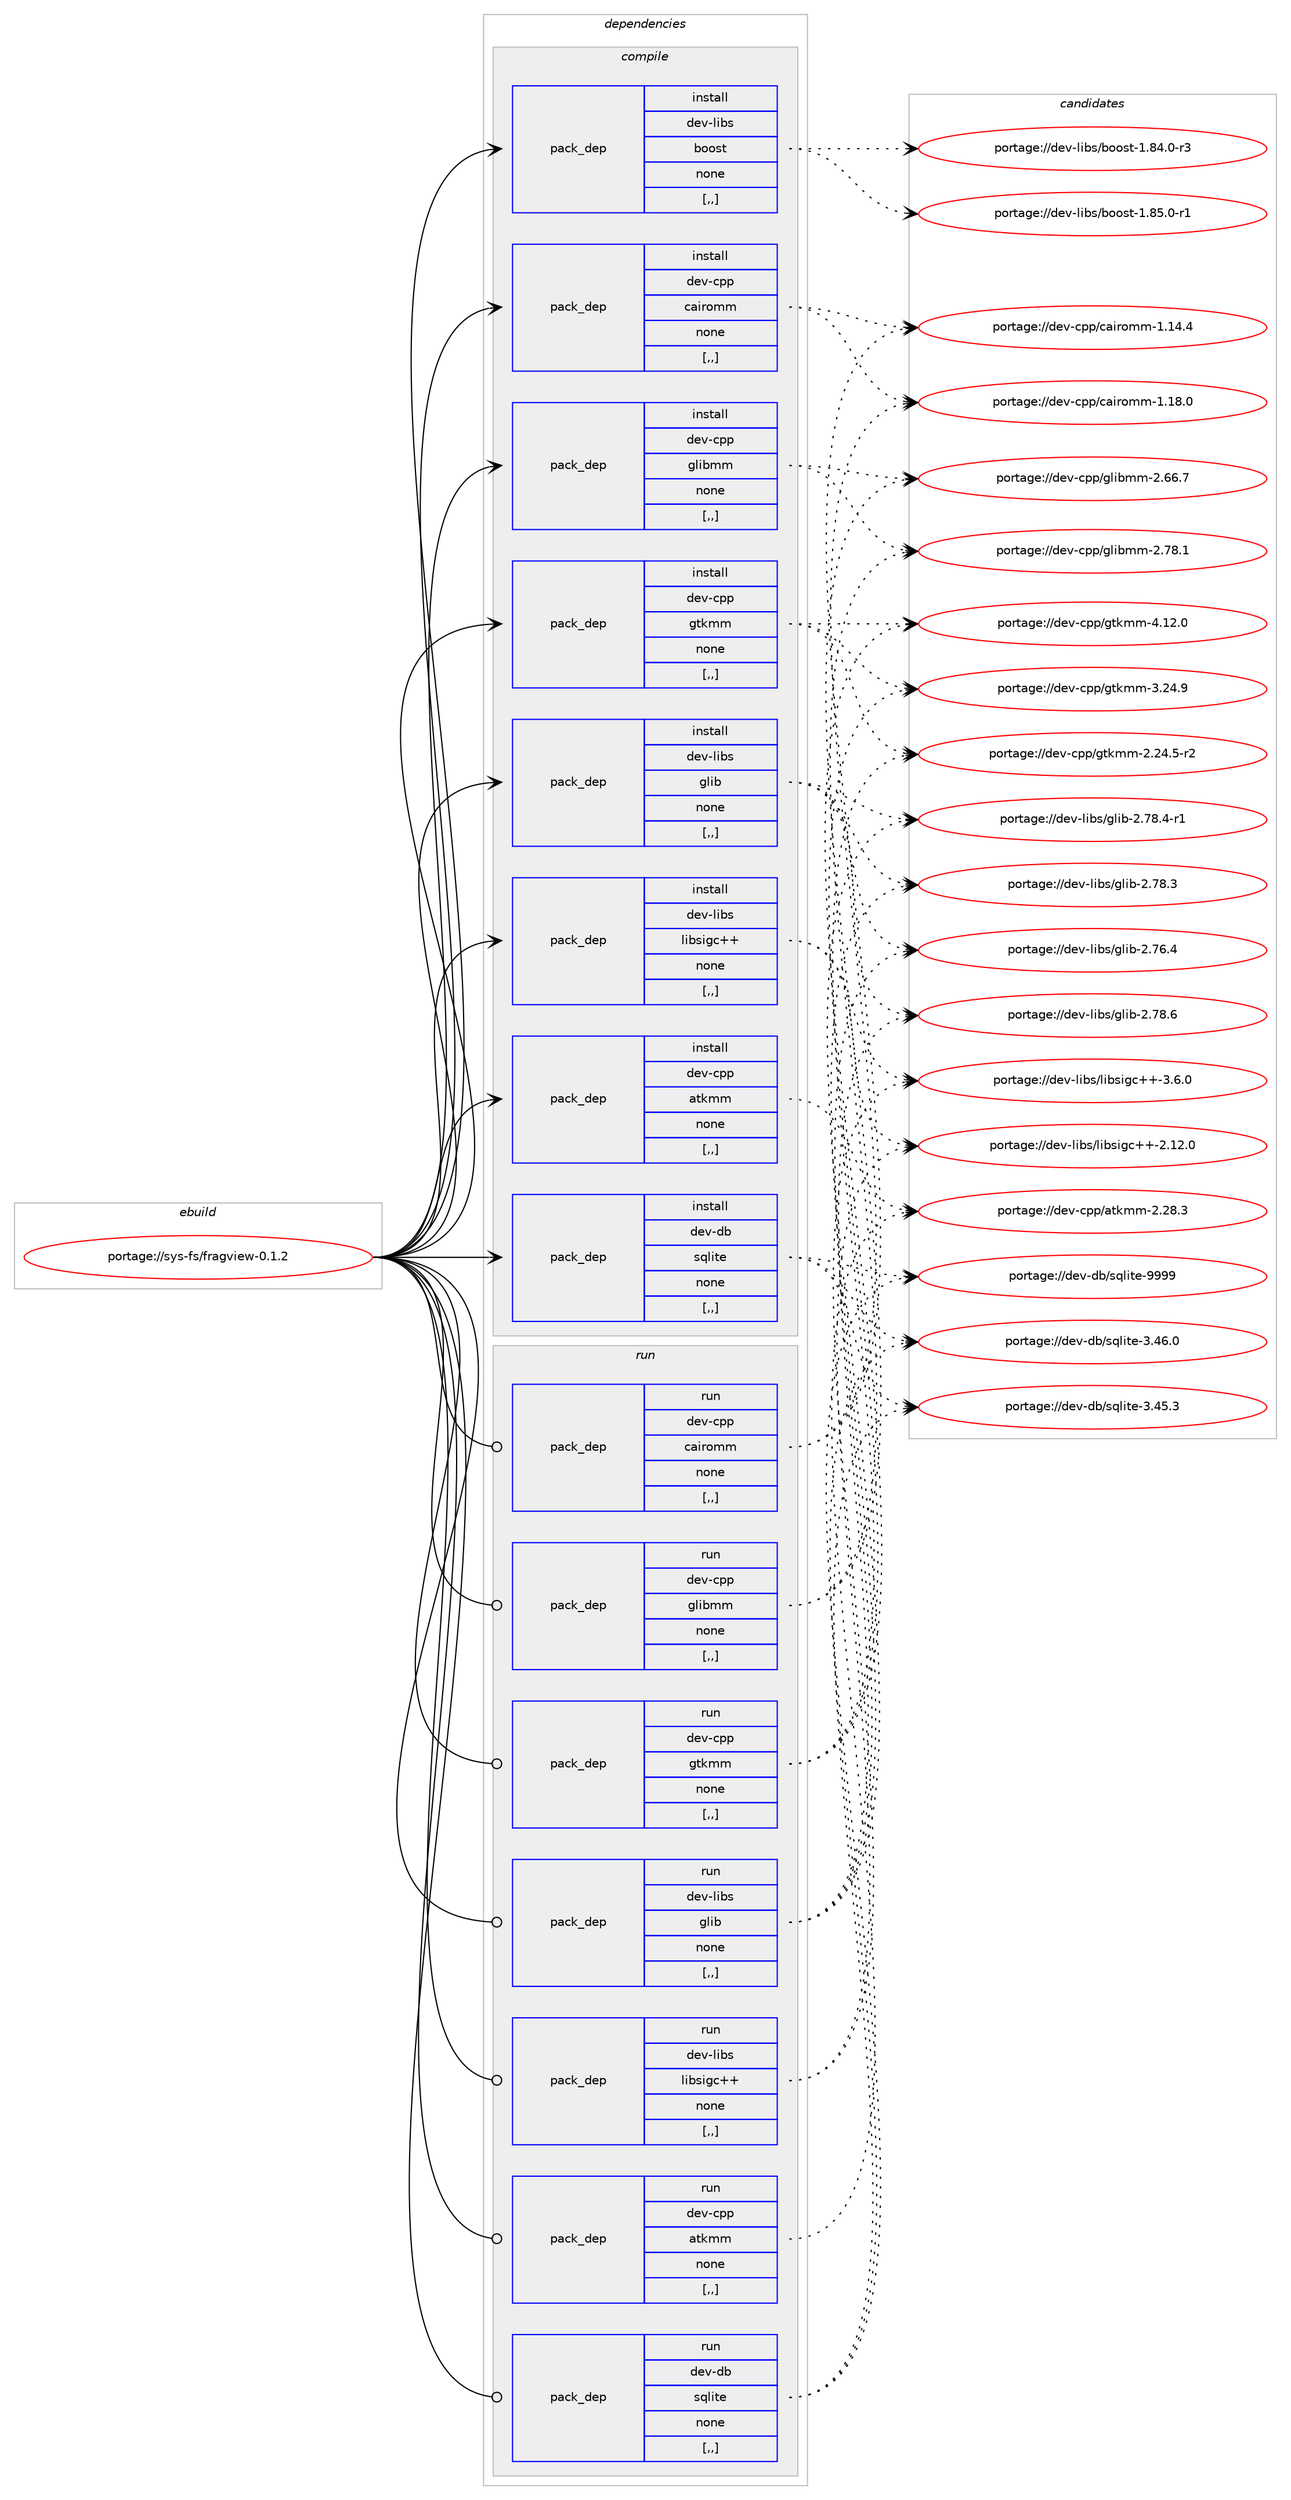 digraph prolog {

# *************
# Graph options
# *************

newrank=true;
concentrate=true;
compound=true;
graph [rankdir=LR,fontname=Helvetica,fontsize=10,ranksep=1.5];#, ranksep=2.5, nodesep=0.2];
edge  [arrowhead=vee];
node  [fontname=Helvetica,fontsize=10];

# **********
# The ebuild
# **********

subgraph cluster_leftcol {
color=gray;
label=<<i>ebuild</i>>;
id [label="portage://sys-fs/fragview-0.1.2", color=red, width=4, href="../sys-fs/fragview-0.1.2.svg"];
}

# ****************
# The dependencies
# ****************

subgraph cluster_midcol {
color=gray;
label=<<i>dependencies</i>>;
subgraph cluster_compile {
fillcolor="#eeeeee";
style=filled;
label=<<i>compile</i>>;
subgraph pack317126 {
dependency436320 [label=<<TABLE BORDER="0" CELLBORDER="1" CELLSPACING="0" CELLPADDING="4" WIDTH="220"><TR><TD ROWSPAN="6" CELLPADDING="30">pack_dep</TD></TR><TR><TD WIDTH="110">install</TD></TR><TR><TD>dev-cpp</TD></TR><TR><TD>atkmm</TD></TR><TR><TD>none</TD></TR><TR><TD>[,,]</TD></TR></TABLE>>, shape=none, color=blue];
}
id:e -> dependency436320:w [weight=20,style="solid",arrowhead="vee"];
subgraph pack317127 {
dependency436321 [label=<<TABLE BORDER="0" CELLBORDER="1" CELLSPACING="0" CELLPADDING="4" WIDTH="220"><TR><TD ROWSPAN="6" CELLPADDING="30">pack_dep</TD></TR><TR><TD WIDTH="110">install</TD></TR><TR><TD>dev-cpp</TD></TR><TR><TD>cairomm</TD></TR><TR><TD>none</TD></TR><TR><TD>[,,]</TD></TR></TABLE>>, shape=none, color=blue];
}
id:e -> dependency436321:w [weight=20,style="solid",arrowhead="vee"];
subgraph pack317128 {
dependency436322 [label=<<TABLE BORDER="0" CELLBORDER="1" CELLSPACING="0" CELLPADDING="4" WIDTH="220"><TR><TD ROWSPAN="6" CELLPADDING="30">pack_dep</TD></TR><TR><TD WIDTH="110">install</TD></TR><TR><TD>dev-cpp</TD></TR><TR><TD>glibmm</TD></TR><TR><TD>none</TD></TR><TR><TD>[,,]</TD></TR></TABLE>>, shape=none, color=blue];
}
id:e -> dependency436322:w [weight=20,style="solid",arrowhead="vee"];
subgraph pack317129 {
dependency436323 [label=<<TABLE BORDER="0" CELLBORDER="1" CELLSPACING="0" CELLPADDING="4" WIDTH="220"><TR><TD ROWSPAN="6" CELLPADDING="30">pack_dep</TD></TR><TR><TD WIDTH="110">install</TD></TR><TR><TD>dev-cpp</TD></TR><TR><TD>gtkmm</TD></TR><TR><TD>none</TD></TR><TR><TD>[,,]</TD></TR></TABLE>>, shape=none, color=blue];
}
id:e -> dependency436323:w [weight=20,style="solid",arrowhead="vee"];
subgraph pack317130 {
dependency436324 [label=<<TABLE BORDER="0" CELLBORDER="1" CELLSPACING="0" CELLPADDING="4" WIDTH="220"><TR><TD ROWSPAN="6" CELLPADDING="30">pack_dep</TD></TR><TR><TD WIDTH="110">install</TD></TR><TR><TD>dev-db</TD></TR><TR><TD>sqlite</TD></TR><TR><TD>none</TD></TR><TR><TD>[,,]</TD></TR></TABLE>>, shape=none, color=blue];
}
id:e -> dependency436324:w [weight=20,style="solid",arrowhead="vee"];
subgraph pack317131 {
dependency436325 [label=<<TABLE BORDER="0" CELLBORDER="1" CELLSPACING="0" CELLPADDING="4" WIDTH="220"><TR><TD ROWSPAN="6" CELLPADDING="30">pack_dep</TD></TR><TR><TD WIDTH="110">install</TD></TR><TR><TD>dev-libs</TD></TR><TR><TD>boost</TD></TR><TR><TD>none</TD></TR><TR><TD>[,,]</TD></TR></TABLE>>, shape=none, color=blue];
}
id:e -> dependency436325:w [weight=20,style="solid",arrowhead="vee"];
subgraph pack317132 {
dependency436326 [label=<<TABLE BORDER="0" CELLBORDER="1" CELLSPACING="0" CELLPADDING="4" WIDTH="220"><TR><TD ROWSPAN="6" CELLPADDING="30">pack_dep</TD></TR><TR><TD WIDTH="110">install</TD></TR><TR><TD>dev-libs</TD></TR><TR><TD>glib</TD></TR><TR><TD>none</TD></TR><TR><TD>[,,]</TD></TR></TABLE>>, shape=none, color=blue];
}
id:e -> dependency436326:w [weight=20,style="solid",arrowhead="vee"];
subgraph pack317133 {
dependency436327 [label=<<TABLE BORDER="0" CELLBORDER="1" CELLSPACING="0" CELLPADDING="4" WIDTH="220"><TR><TD ROWSPAN="6" CELLPADDING="30">pack_dep</TD></TR><TR><TD WIDTH="110">install</TD></TR><TR><TD>dev-libs</TD></TR><TR><TD>libsigc++</TD></TR><TR><TD>none</TD></TR><TR><TD>[,,]</TD></TR></TABLE>>, shape=none, color=blue];
}
id:e -> dependency436327:w [weight=20,style="solid",arrowhead="vee"];
}
subgraph cluster_compileandrun {
fillcolor="#eeeeee";
style=filled;
label=<<i>compile and run</i>>;
}
subgraph cluster_run {
fillcolor="#eeeeee";
style=filled;
label=<<i>run</i>>;
subgraph pack317134 {
dependency436328 [label=<<TABLE BORDER="0" CELLBORDER="1" CELLSPACING="0" CELLPADDING="4" WIDTH="220"><TR><TD ROWSPAN="6" CELLPADDING="30">pack_dep</TD></TR><TR><TD WIDTH="110">run</TD></TR><TR><TD>dev-cpp</TD></TR><TR><TD>atkmm</TD></TR><TR><TD>none</TD></TR><TR><TD>[,,]</TD></TR></TABLE>>, shape=none, color=blue];
}
id:e -> dependency436328:w [weight=20,style="solid",arrowhead="odot"];
subgraph pack317135 {
dependency436329 [label=<<TABLE BORDER="0" CELLBORDER="1" CELLSPACING="0" CELLPADDING="4" WIDTH="220"><TR><TD ROWSPAN="6" CELLPADDING="30">pack_dep</TD></TR><TR><TD WIDTH="110">run</TD></TR><TR><TD>dev-cpp</TD></TR><TR><TD>cairomm</TD></TR><TR><TD>none</TD></TR><TR><TD>[,,]</TD></TR></TABLE>>, shape=none, color=blue];
}
id:e -> dependency436329:w [weight=20,style="solid",arrowhead="odot"];
subgraph pack317136 {
dependency436330 [label=<<TABLE BORDER="0" CELLBORDER="1" CELLSPACING="0" CELLPADDING="4" WIDTH="220"><TR><TD ROWSPAN="6" CELLPADDING="30">pack_dep</TD></TR><TR><TD WIDTH="110">run</TD></TR><TR><TD>dev-cpp</TD></TR><TR><TD>glibmm</TD></TR><TR><TD>none</TD></TR><TR><TD>[,,]</TD></TR></TABLE>>, shape=none, color=blue];
}
id:e -> dependency436330:w [weight=20,style="solid",arrowhead="odot"];
subgraph pack317137 {
dependency436331 [label=<<TABLE BORDER="0" CELLBORDER="1" CELLSPACING="0" CELLPADDING="4" WIDTH="220"><TR><TD ROWSPAN="6" CELLPADDING="30">pack_dep</TD></TR><TR><TD WIDTH="110">run</TD></TR><TR><TD>dev-cpp</TD></TR><TR><TD>gtkmm</TD></TR><TR><TD>none</TD></TR><TR><TD>[,,]</TD></TR></TABLE>>, shape=none, color=blue];
}
id:e -> dependency436331:w [weight=20,style="solid",arrowhead="odot"];
subgraph pack317138 {
dependency436332 [label=<<TABLE BORDER="0" CELLBORDER="1" CELLSPACING="0" CELLPADDING="4" WIDTH="220"><TR><TD ROWSPAN="6" CELLPADDING="30">pack_dep</TD></TR><TR><TD WIDTH="110">run</TD></TR><TR><TD>dev-db</TD></TR><TR><TD>sqlite</TD></TR><TR><TD>none</TD></TR><TR><TD>[,,]</TD></TR></TABLE>>, shape=none, color=blue];
}
id:e -> dependency436332:w [weight=20,style="solid",arrowhead="odot"];
subgraph pack317139 {
dependency436333 [label=<<TABLE BORDER="0" CELLBORDER="1" CELLSPACING="0" CELLPADDING="4" WIDTH="220"><TR><TD ROWSPAN="6" CELLPADDING="30">pack_dep</TD></TR><TR><TD WIDTH="110">run</TD></TR><TR><TD>dev-libs</TD></TR><TR><TD>glib</TD></TR><TR><TD>none</TD></TR><TR><TD>[,,]</TD></TR></TABLE>>, shape=none, color=blue];
}
id:e -> dependency436333:w [weight=20,style="solid",arrowhead="odot"];
subgraph pack317140 {
dependency436334 [label=<<TABLE BORDER="0" CELLBORDER="1" CELLSPACING="0" CELLPADDING="4" WIDTH="220"><TR><TD ROWSPAN="6" CELLPADDING="30">pack_dep</TD></TR><TR><TD WIDTH="110">run</TD></TR><TR><TD>dev-libs</TD></TR><TR><TD>libsigc++</TD></TR><TR><TD>none</TD></TR><TR><TD>[,,]</TD></TR></TABLE>>, shape=none, color=blue];
}
id:e -> dependency436334:w [weight=20,style="solid",arrowhead="odot"];
}
}

# **************
# The candidates
# **************

subgraph cluster_choices {
rank=same;
color=gray;
label=<<i>candidates</i>>;

subgraph choice317126 {
color=black;
nodesep=1;
choice1001011184599112112479711610710910945504650564651 [label="portage://dev-cpp/atkmm-2.28.3", color=red, width=4,href="../dev-cpp/atkmm-2.28.3.svg"];
dependency436320:e -> choice1001011184599112112479711610710910945504650564651:w [style=dotted,weight="100"];
}
subgraph choice317127 {
color=black;
nodesep=1;
choice100101118459911211247999710511411110910945494649564648 [label="portage://dev-cpp/cairomm-1.18.0", color=red, width=4,href="../dev-cpp/cairomm-1.18.0.svg"];
choice100101118459911211247999710511411110910945494649524652 [label="portage://dev-cpp/cairomm-1.14.4", color=red, width=4,href="../dev-cpp/cairomm-1.14.4.svg"];
dependency436321:e -> choice100101118459911211247999710511411110910945494649564648:w [style=dotted,weight="100"];
dependency436321:e -> choice100101118459911211247999710511411110910945494649524652:w [style=dotted,weight="100"];
}
subgraph choice317128 {
color=black;
nodesep=1;
choice1001011184599112112471031081059810910945504655564649 [label="portage://dev-cpp/glibmm-2.78.1", color=red, width=4,href="../dev-cpp/glibmm-2.78.1.svg"];
choice1001011184599112112471031081059810910945504654544655 [label="portage://dev-cpp/glibmm-2.66.7", color=red, width=4,href="../dev-cpp/glibmm-2.66.7.svg"];
dependency436322:e -> choice1001011184599112112471031081059810910945504655564649:w [style=dotted,weight="100"];
dependency436322:e -> choice1001011184599112112471031081059810910945504654544655:w [style=dotted,weight="100"];
}
subgraph choice317129 {
color=black;
nodesep=1;
choice10010111845991121124710311610710910945524649504648 [label="portage://dev-cpp/gtkmm-4.12.0", color=red, width=4,href="../dev-cpp/gtkmm-4.12.0.svg"];
choice10010111845991121124710311610710910945514650524657 [label="portage://dev-cpp/gtkmm-3.24.9", color=red, width=4,href="../dev-cpp/gtkmm-3.24.9.svg"];
choice100101118459911211247103116107109109455046505246534511450 [label="portage://dev-cpp/gtkmm-2.24.5-r2", color=red, width=4,href="../dev-cpp/gtkmm-2.24.5-r2.svg"];
dependency436323:e -> choice10010111845991121124710311610710910945524649504648:w [style=dotted,weight="100"];
dependency436323:e -> choice10010111845991121124710311610710910945514650524657:w [style=dotted,weight="100"];
dependency436323:e -> choice100101118459911211247103116107109109455046505246534511450:w [style=dotted,weight="100"];
}
subgraph choice317130 {
color=black;
nodesep=1;
choice1001011184510098471151131081051161014557575757 [label="portage://dev-db/sqlite-9999", color=red, width=4,href="../dev-db/sqlite-9999.svg"];
choice10010111845100984711511310810511610145514652544648 [label="portage://dev-db/sqlite-3.46.0", color=red, width=4,href="../dev-db/sqlite-3.46.0.svg"];
choice10010111845100984711511310810511610145514652534651 [label="portage://dev-db/sqlite-3.45.3", color=red, width=4,href="../dev-db/sqlite-3.45.3.svg"];
dependency436324:e -> choice1001011184510098471151131081051161014557575757:w [style=dotted,weight="100"];
dependency436324:e -> choice10010111845100984711511310810511610145514652544648:w [style=dotted,weight="100"];
dependency436324:e -> choice10010111845100984711511310810511610145514652534651:w [style=dotted,weight="100"];
}
subgraph choice317131 {
color=black;
nodesep=1;
choice10010111845108105981154798111111115116454946565346484511449 [label="portage://dev-libs/boost-1.85.0-r1", color=red, width=4,href="../dev-libs/boost-1.85.0-r1.svg"];
choice10010111845108105981154798111111115116454946565246484511451 [label="portage://dev-libs/boost-1.84.0-r3", color=red, width=4,href="../dev-libs/boost-1.84.0-r3.svg"];
dependency436325:e -> choice10010111845108105981154798111111115116454946565346484511449:w [style=dotted,weight="100"];
dependency436325:e -> choice10010111845108105981154798111111115116454946565246484511451:w [style=dotted,weight="100"];
}
subgraph choice317132 {
color=black;
nodesep=1;
choice1001011184510810598115471031081059845504655564654 [label="portage://dev-libs/glib-2.78.6", color=red, width=4,href="../dev-libs/glib-2.78.6.svg"];
choice10010111845108105981154710310810598455046555646524511449 [label="portage://dev-libs/glib-2.78.4-r1", color=red, width=4,href="../dev-libs/glib-2.78.4-r1.svg"];
choice1001011184510810598115471031081059845504655564651 [label="portage://dev-libs/glib-2.78.3", color=red, width=4,href="../dev-libs/glib-2.78.3.svg"];
choice1001011184510810598115471031081059845504655544652 [label="portage://dev-libs/glib-2.76.4", color=red, width=4,href="../dev-libs/glib-2.76.4.svg"];
dependency436326:e -> choice1001011184510810598115471031081059845504655564654:w [style=dotted,weight="100"];
dependency436326:e -> choice10010111845108105981154710310810598455046555646524511449:w [style=dotted,weight="100"];
dependency436326:e -> choice1001011184510810598115471031081059845504655564651:w [style=dotted,weight="100"];
dependency436326:e -> choice1001011184510810598115471031081059845504655544652:w [style=dotted,weight="100"];
}
subgraph choice317133 {
color=black;
nodesep=1;
choice10010111845108105981154710810598115105103994343455146544648 [label="portage://dev-libs/libsigc++-3.6.0", color=red, width=4,href="../dev-libs/libsigc++-3.6.0.svg"];
choice1001011184510810598115471081059811510510399434345504649504648 [label="portage://dev-libs/libsigc++-2.12.0", color=red, width=4,href="../dev-libs/libsigc++-2.12.0.svg"];
dependency436327:e -> choice10010111845108105981154710810598115105103994343455146544648:w [style=dotted,weight="100"];
dependency436327:e -> choice1001011184510810598115471081059811510510399434345504649504648:w [style=dotted,weight="100"];
}
subgraph choice317134 {
color=black;
nodesep=1;
choice1001011184599112112479711610710910945504650564651 [label="portage://dev-cpp/atkmm-2.28.3", color=red, width=4,href="../dev-cpp/atkmm-2.28.3.svg"];
dependency436328:e -> choice1001011184599112112479711610710910945504650564651:w [style=dotted,weight="100"];
}
subgraph choice317135 {
color=black;
nodesep=1;
choice100101118459911211247999710511411110910945494649564648 [label="portage://dev-cpp/cairomm-1.18.0", color=red, width=4,href="../dev-cpp/cairomm-1.18.0.svg"];
choice100101118459911211247999710511411110910945494649524652 [label="portage://dev-cpp/cairomm-1.14.4", color=red, width=4,href="../dev-cpp/cairomm-1.14.4.svg"];
dependency436329:e -> choice100101118459911211247999710511411110910945494649564648:w [style=dotted,weight="100"];
dependency436329:e -> choice100101118459911211247999710511411110910945494649524652:w [style=dotted,weight="100"];
}
subgraph choice317136 {
color=black;
nodesep=1;
choice1001011184599112112471031081059810910945504655564649 [label="portage://dev-cpp/glibmm-2.78.1", color=red, width=4,href="../dev-cpp/glibmm-2.78.1.svg"];
choice1001011184599112112471031081059810910945504654544655 [label="portage://dev-cpp/glibmm-2.66.7", color=red, width=4,href="../dev-cpp/glibmm-2.66.7.svg"];
dependency436330:e -> choice1001011184599112112471031081059810910945504655564649:w [style=dotted,weight="100"];
dependency436330:e -> choice1001011184599112112471031081059810910945504654544655:w [style=dotted,weight="100"];
}
subgraph choice317137 {
color=black;
nodesep=1;
choice10010111845991121124710311610710910945524649504648 [label="portage://dev-cpp/gtkmm-4.12.0", color=red, width=4,href="../dev-cpp/gtkmm-4.12.0.svg"];
choice10010111845991121124710311610710910945514650524657 [label="portage://dev-cpp/gtkmm-3.24.9", color=red, width=4,href="../dev-cpp/gtkmm-3.24.9.svg"];
choice100101118459911211247103116107109109455046505246534511450 [label="portage://dev-cpp/gtkmm-2.24.5-r2", color=red, width=4,href="../dev-cpp/gtkmm-2.24.5-r2.svg"];
dependency436331:e -> choice10010111845991121124710311610710910945524649504648:w [style=dotted,weight="100"];
dependency436331:e -> choice10010111845991121124710311610710910945514650524657:w [style=dotted,weight="100"];
dependency436331:e -> choice100101118459911211247103116107109109455046505246534511450:w [style=dotted,weight="100"];
}
subgraph choice317138 {
color=black;
nodesep=1;
choice1001011184510098471151131081051161014557575757 [label="portage://dev-db/sqlite-9999", color=red, width=4,href="../dev-db/sqlite-9999.svg"];
choice10010111845100984711511310810511610145514652544648 [label="portage://dev-db/sqlite-3.46.0", color=red, width=4,href="../dev-db/sqlite-3.46.0.svg"];
choice10010111845100984711511310810511610145514652534651 [label="portage://dev-db/sqlite-3.45.3", color=red, width=4,href="../dev-db/sqlite-3.45.3.svg"];
dependency436332:e -> choice1001011184510098471151131081051161014557575757:w [style=dotted,weight="100"];
dependency436332:e -> choice10010111845100984711511310810511610145514652544648:w [style=dotted,weight="100"];
dependency436332:e -> choice10010111845100984711511310810511610145514652534651:w [style=dotted,weight="100"];
}
subgraph choice317139 {
color=black;
nodesep=1;
choice1001011184510810598115471031081059845504655564654 [label="portage://dev-libs/glib-2.78.6", color=red, width=4,href="../dev-libs/glib-2.78.6.svg"];
choice10010111845108105981154710310810598455046555646524511449 [label="portage://dev-libs/glib-2.78.4-r1", color=red, width=4,href="../dev-libs/glib-2.78.4-r1.svg"];
choice1001011184510810598115471031081059845504655564651 [label="portage://dev-libs/glib-2.78.3", color=red, width=4,href="../dev-libs/glib-2.78.3.svg"];
choice1001011184510810598115471031081059845504655544652 [label="portage://dev-libs/glib-2.76.4", color=red, width=4,href="../dev-libs/glib-2.76.4.svg"];
dependency436333:e -> choice1001011184510810598115471031081059845504655564654:w [style=dotted,weight="100"];
dependency436333:e -> choice10010111845108105981154710310810598455046555646524511449:w [style=dotted,weight="100"];
dependency436333:e -> choice1001011184510810598115471031081059845504655564651:w [style=dotted,weight="100"];
dependency436333:e -> choice1001011184510810598115471031081059845504655544652:w [style=dotted,weight="100"];
}
subgraph choice317140 {
color=black;
nodesep=1;
choice10010111845108105981154710810598115105103994343455146544648 [label="portage://dev-libs/libsigc++-3.6.0", color=red, width=4,href="../dev-libs/libsigc++-3.6.0.svg"];
choice1001011184510810598115471081059811510510399434345504649504648 [label="portage://dev-libs/libsigc++-2.12.0", color=red, width=4,href="../dev-libs/libsigc++-2.12.0.svg"];
dependency436334:e -> choice10010111845108105981154710810598115105103994343455146544648:w [style=dotted,weight="100"];
dependency436334:e -> choice1001011184510810598115471081059811510510399434345504649504648:w [style=dotted,weight="100"];
}
}

}
